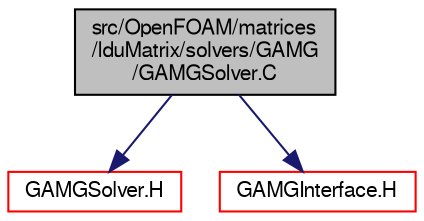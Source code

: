 digraph "src/OpenFOAM/matrices/lduMatrix/solvers/GAMG/GAMGSolver.C"
{
  bgcolor="transparent";
  edge [fontname="FreeSans",fontsize="10",labelfontname="FreeSans",labelfontsize="10"];
  node [fontname="FreeSans",fontsize="10",shape=record];
  Node0 [label="src/OpenFOAM/matrices\l/lduMatrix/solvers/GAMG\l/GAMGSolver.C",height=0.2,width=0.4,color="black", fillcolor="grey75", style="filled", fontcolor="black"];
  Node0 -> Node1 [color="midnightblue",fontsize="10",style="solid",fontname="FreeSans"];
  Node1 [label="GAMGSolver.H",height=0.2,width=0.4,color="red",URL="$a10886.html"];
  Node0 -> Node163 [color="midnightblue",fontsize="10",style="solid",fontname="FreeSans"];
  Node163 [label="GAMGInterface.H",height=0.2,width=0.4,color="red",URL="$a10937.html"];
}
